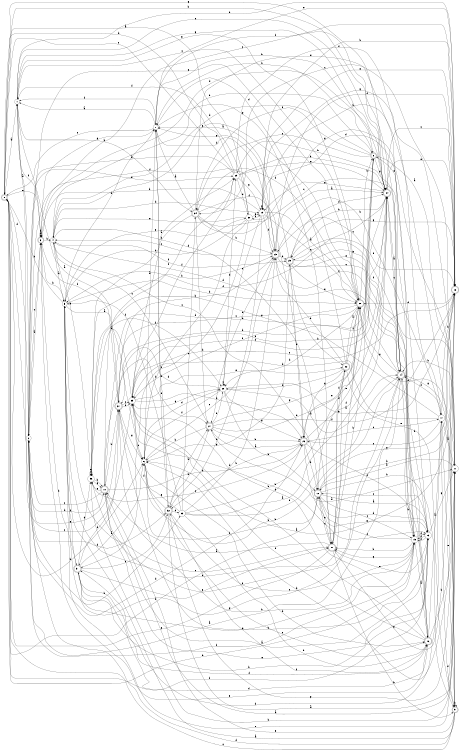 digraph n31_9 {
__start0 [label="" shape="none"];

rankdir=LR;
size="8,5";

s0 [style="rounded,filled", color="black", fillcolor="white" shape="doublecircle", label="0"];
s1 [style="filled", color="black", fillcolor="white" shape="circle", label="1"];
s2 [style="filled", color="black", fillcolor="white" shape="circle", label="2"];
s3 [style="rounded,filled", color="black", fillcolor="white" shape="doublecircle", label="3"];
s4 [style="filled", color="black", fillcolor="white" shape="circle", label="4"];
s5 [style="filled", color="black", fillcolor="white" shape="circle", label="5"];
s6 [style="filled", color="black", fillcolor="white" shape="circle", label="6"];
s7 [style="filled", color="black", fillcolor="white" shape="circle", label="7"];
s8 [style="rounded,filled", color="black", fillcolor="white" shape="doublecircle", label="8"];
s9 [style="rounded,filled", color="black", fillcolor="white" shape="doublecircle", label="9"];
s10 [style="rounded,filled", color="black", fillcolor="white" shape="doublecircle", label="10"];
s11 [style="filled", color="black", fillcolor="white" shape="circle", label="11"];
s12 [style="rounded,filled", color="black", fillcolor="white" shape="doublecircle", label="12"];
s13 [style="filled", color="black", fillcolor="white" shape="circle", label="13"];
s14 [style="rounded,filled", color="black", fillcolor="white" shape="doublecircle", label="14"];
s15 [style="filled", color="black", fillcolor="white" shape="circle", label="15"];
s16 [style="rounded,filled", color="black", fillcolor="white" shape="doublecircle", label="16"];
s17 [style="filled", color="black", fillcolor="white" shape="circle", label="17"];
s18 [style="rounded,filled", color="black", fillcolor="white" shape="doublecircle", label="18"];
s19 [style="filled", color="black", fillcolor="white" shape="circle", label="19"];
s20 [style="rounded,filled", color="black", fillcolor="white" shape="doublecircle", label="20"];
s21 [style="rounded,filled", color="black", fillcolor="white" shape="doublecircle", label="21"];
s22 [style="rounded,filled", color="black", fillcolor="white" shape="doublecircle", label="22"];
s23 [style="rounded,filled", color="black", fillcolor="white" shape="doublecircle", label="23"];
s24 [style="rounded,filled", color="black", fillcolor="white" shape="doublecircle", label="24"];
s25 [style="rounded,filled", color="black", fillcolor="white" shape="doublecircle", label="25"];
s26 [style="rounded,filled", color="black", fillcolor="white" shape="doublecircle", label="26"];
s27 [style="rounded,filled", color="black", fillcolor="white" shape="doublecircle", label="27"];
s28 [style="filled", color="black", fillcolor="white" shape="circle", label="28"];
s29 [style="filled", color="black", fillcolor="white" shape="circle", label="29"];
s30 [style="filled", color="black", fillcolor="white" shape="circle", label="30"];
s31 [style="rounded,filled", color="black", fillcolor="white" shape="doublecircle", label="31"];
s32 [style="rounded,filled", color="black", fillcolor="white" shape="doublecircle", label="32"];
s33 [style="filled", color="black", fillcolor="white" shape="circle", label="33"];
s34 [style="rounded,filled", color="black", fillcolor="white" shape="doublecircle", label="34"];
s35 [style="filled", color="black", fillcolor="white" shape="circle", label="35"];
s36 [style="filled", color="black", fillcolor="white" shape="circle", label="36"];
s37 [style="rounded,filled", color="black", fillcolor="white" shape="doublecircle", label="37"];
s0 -> s1 [label="a"];
s0 -> s24 [label="b"];
s0 -> s35 [label="c"];
s0 -> s2 [label="d"];
s0 -> s3 [label="e"];
s0 -> s13 [label="f"];
s0 -> s24 [label="g"];
s0 -> s6 [label="h"];
s1 -> s2 [label="a"];
s1 -> s18 [label="b"];
s1 -> s20 [label="c"];
s1 -> s26 [label="d"];
s1 -> s24 [label="e"];
s1 -> s3 [label="f"];
s1 -> s24 [label="g"];
s1 -> s34 [label="h"];
s2 -> s3 [label="a"];
s2 -> s33 [label="b"];
s2 -> s3 [label="c"];
s2 -> s32 [label="d"];
s2 -> s29 [label="e"];
s2 -> s23 [label="f"];
s2 -> s37 [label="g"];
s2 -> s10 [label="h"];
s3 -> s3 [label="a"];
s3 -> s4 [label="b"];
s3 -> s18 [label="c"];
s3 -> s24 [label="d"];
s3 -> s16 [label="e"];
s3 -> s3 [label="f"];
s3 -> s7 [label="g"];
s3 -> s5 [label="h"];
s4 -> s5 [label="a"];
s4 -> s8 [label="b"];
s4 -> s12 [label="c"];
s4 -> s21 [label="d"];
s4 -> s20 [label="e"];
s4 -> s25 [label="f"];
s4 -> s36 [label="g"];
s4 -> s19 [label="h"];
s5 -> s6 [label="a"];
s5 -> s20 [label="b"];
s5 -> s21 [label="c"];
s5 -> s7 [label="d"];
s5 -> s30 [label="e"];
s5 -> s31 [label="f"];
s5 -> s14 [label="g"];
s5 -> s0 [label="h"];
s6 -> s7 [label="a"];
s6 -> s16 [label="b"];
s6 -> s23 [label="c"];
s6 -> s28 [label="d"];
s6 -> s16 [label="e"];
s6 -> s12 [label="f"];
s6 -> s25 [label="g"];
s6 -> s14 [label="h"];
s7 -> s1 [label="a"];
s7 -> s8 [label="b"];
s7 -> s0 [label="c"];
s7 -> s23 [label="d"];
s7 -> s18 [label="e"];
s7 -> s1 [label="f"];
s7 -> s21 [label="g"];
s7 -> s32 [label="h"];
s8 -> s9 [label="a"];
s8 -> s37 [label="b"];
s8 -> s34 [label="c"];
s8 -> s4 [label="d"];
s8 -> s12 [label="e"];
s8 -> s34 [label="f"];
s8 -> s24 [label="g"];
s8 -> s7 [label="h"];
s9 -> s5 [label="a"];
s9 -> s9 [label="b"];
s9 -> s0 [label="c"];
s9 -> s2 [label="d"];
s9 -> s10 [label="e"];
s9 -> s17 [label="f"];
s9 -> s14 [label="g"];
s9 -> s30 [label="h"];
s10 -> s11 [label="a"];
s10 -> s37 [label="b"];
s10 -> s2 [label="c"];
s10 -> s27 [label="d"];
s10 -> s13 [label="e"];
s10 -> s29 [label="f"];
s10 -> s36 [label="g"];
s10 -> s26 [label="h"];
s11 -> s12 [label="a"];
s11 -> s36 [label="b"];
s11 -> s34 [label="c"];
s11 -> s20 [label="d"];
s11 -> s5 [label="e"];
s11 -> s25 [label="f"];
s11 -> s19 [label="g"];
s11 -> s14 [label="h"];
s12 -> s13 [label="a"];
s12 -> s18 [label="b"];
s12 -> s15 [label="c"];
s12 -> s13 [label="d"];
s12 -> s21 [label="e"];
s12 -> s0 [label="f"];
s12 -> s18 [label="g"];
s12 -> s9 [label="h"];
s13 -> s10 [label="a"];
s13 -> s14 [label="b"];
s13 -> s12 [label="c"];
s13 -> s15 [label="d"];
s13 -> s21 [label="e"];
s13 -> s15 [label="f"];
s13 -> s11 [label="g"];
s13 -> s37 [label="h"];
s14 -> s2 [label="a"];
s14 -> s15 [label="b"];
s14 -> s24 [label="c"];
s14 -> s4 [label="d"];
s14 -> s36 [label="e"];
s14 -> s7 [label="f"];
s14 -> s20 [label="g"];
s14 -> s29 [label="h"];
s15 -> s16 [label="a"];
s15 -> s21 [label="b"];
s15 -> s12 [label="c"];
s15 -> s13 [label="d"];
s15 -> s8 [label="e"];
s15 -> s2 [label="f"];
s15 -> s21 [label="g"];
s15 -> s0 [label="h"];
s16 -> s17 [label="a"];
s16 -> s35 [label="b"];
s16 -> s23 [label="c"];
s16 -> s31 [label="d"];
s16 -> s35 [label="e"];
s16 -> s32 [label="f"];
s16 -> s35 [label="g"];
s16 -> s11 [label="h"];
s17 -> s11 [label="a"];
s17 -> s18 [label="b"];
s17 -> s26 [label="c"];
s17 -> s31 [label="d"];
s17 -> s9 [label="e"];
s17 -> s14 [label="f"];
s17 -> s36 [label="g"];
s17 -> s35 [label="h"];
s18 -> s6 [label="a"];
s18 -> s19 [label="b"];
s18 -> s35 [label="c"];
s18 -> s20 [label="d"];
s18 -> s19 [label="e"];
s18 -> s23 [label="f"];
s18 -> s25 [label="g"];
s18 -> s6 [label="h"];
s19 -> s20 [label="a"];
s19 -> s3 [label="b"];
s19 -> s20 [label="c"];
s19 -> s13 [label="d"];
s19 -> s28 [label="e"];
s19 -> s23 [label="f"];
s19 -> s19 [label="g"];
s19 -> s32 [label="h"];
s20 -> s21 [label="a"];
s20 -> s8 [label="b"];
s20 -> s37 [label="c"];
s20 -> s34 [label="d"];
s20 -> s2 [label="e"];
s20 -> s35 [label="f"];
s20 -> s1 [label="g"];
s20 -> s28 [label="h"];
s21 -> s10 [label="a"];
s21 -> s8 [label="b"];
s21 -> s12 [label="c"];
s21 -> s22 [label="d"];
s21 -> s0 [label="e"];
s21 -> s22 [label="f"];
s21 -> s18 [label="g"];
s21 -> s9 [label="h"];
s22 -> s20 [label="a"];
s22 -> s23 [label="b"];
s22 -> s5 [label="c"];
s22 -> s7 [label="d"];
s22 -> s9 [label="e"];
s22 -> s20 [label="f"];
s22 -> s26 [label="g"];
s22 -> s28 [label="h"];
s23 -> s24 [label="a"];
s23 -> s25 [label="b"];
s23 -> s4 [label="c"];
s23 -> s27 [label="d"];
s23 -> s15 [label="e"];
s23 -> s14 [label="f"];
s23 -> s7 [label="g"];
s23 -> s17 [label="h"];
s24 -> s14 [label="a"];
s24 -> s25 [label="b"];
s24 -> s18 [label="c"];
s24 -> s35 [label="d"];
s24 -> s18 [label="e"];
s24 -> s5 [label="f"];
s24 -> s19 [label="g"];
s24 -> s10 [label="h"];
s25 -> s7 [label="a"];
s25 -> s22 [label="b"];
s25 -> s14 [label="c"];
s25 -> s24 [label="d"];
s25 -> s20 [label="e"];
s25 -> s18 [label="f"];
s25 -> s15 [label="g"];
s25 -> s26 [label="h"];
s26 -> s27 [label="a"];
s26 -> s12 [label="b"];
s26 -> s17 [label="c"];
s26 -> s16 [label="d"];
s26 -> s20 [label="e"];
s26 -> s24 [label="f"];
s26 -> s13 [label="g"];
s26 -> s32 [label="h"];
s27 -> s11 [label="a"];
s27 -> s6 [label="b"];
s27 -> s4 [label="c"];
s27 -> s24 [label="d"];
s27 -> s28 [label="e"];
s27 -> s18 [label="f"];
s27 -> s8 [label="g"];
s27 -> s26 [label="h"];
s28 -> s14 [label="a"];
s28 -> s29 [label="b"];
s28 -> s28 [label="c"];
s28 -> s37 [label="d"];
s28 -> s18 [label="e"];
s28 -> s6 [label="f"];
s28 -> s26 [label="g"];
s28 -> s12 [label="h"];
s29 -> s2 [label="a"];
s29 -> s24 [label="b"];
s29 -> s0 [label="c"];
s29 -> s30 [label="d"];
s29 -> s24 [label="e"];
s29 -> s17 [label="f"];
s29 -> s19 [label="g"];
s29 -> s0 [label="h"];
s30 -> s0 [label="a"];
s30 -> s31 [label="b"];
s30 -> s19 [label="c"];
s30 -> s6 [label="d"];
s30 -> s4 [label="e"];
s30 -> s1 [label="f"];
s30 -> s19 [label="g"];
s30 -> s5 [label="h"];
s31 -> s6 [label="a"];
s31 -> s13 [label="b"];
s31 -> s32 [label="c"];
s31 -> s15 [label="d"];
s31 -> s21 [label="e"];
s31 -> s16 [label="f"];
s31 -> s36 [label="g"];
s31 -> s3 [label="h"];
s32 -> s11 [label="a"];
s32 -> s27 [label="b"];
s32 -> s15 [label="c"];
s32 -> s33 [label="d"];
s32 -> s7 [label="e"];
s32 -> s37 [label="f"];
s32 -> s11 [label="g"];
s32 -> s27 [label="h"];
s33 -> s24 [label="a"];
s33 -> s16 [label="b"];
s33 -> s34 [label="c"];
s33 -> s23 [label="d"];
s33 -> s14 [label="e"];
s33 -> s5 [label="f"];
s33 -> s6 [label="g"];
s33 -> s20 [label="h"];
s34 -> s7 [label="a"];
s34 -> s23 [label="b"];
s34 -> s15 [label="c"];
s34 -> s35 [label="d"];
s34 -> s16 [label="e"];
s34 -> s26 [label="f"];
s34 -> s11 [label="g"];
s34 -> s27 [label="h"];
s35 -> s36 [label="a"];
s35 -> s13 [label="b"];
s35 -> s6 [label="c"];
s35 -> s24 [label="d"];
s35 -> s22 [label="e"];
s35 -> s29 [label="f"];
s35 -> s28 [label="g"];
s35 -> s26 [label="h"];
s36 -> s29 [label="a"];
s36 -> s23 [label="b"];
s36 -> s26 [label="c"];
s36 -> s36 [label="d"];
s36 -> s36 [label="e"];
s36 -> s28 [label="f"];
s36 -> s10 [label="g"];
s36 -> s10 [label="h"];
s37 -> s1 [label="a"];
s37 -> s15 [label="b"];
s37 -> s35 [label="c"];
s37 -> s31 [label="d"];
s37 -> s35 [label="e"];
s37 -> s3 [label="f"];
s37 -> s6 [label="g"];
s37 -> s23 [label="h"];

}
